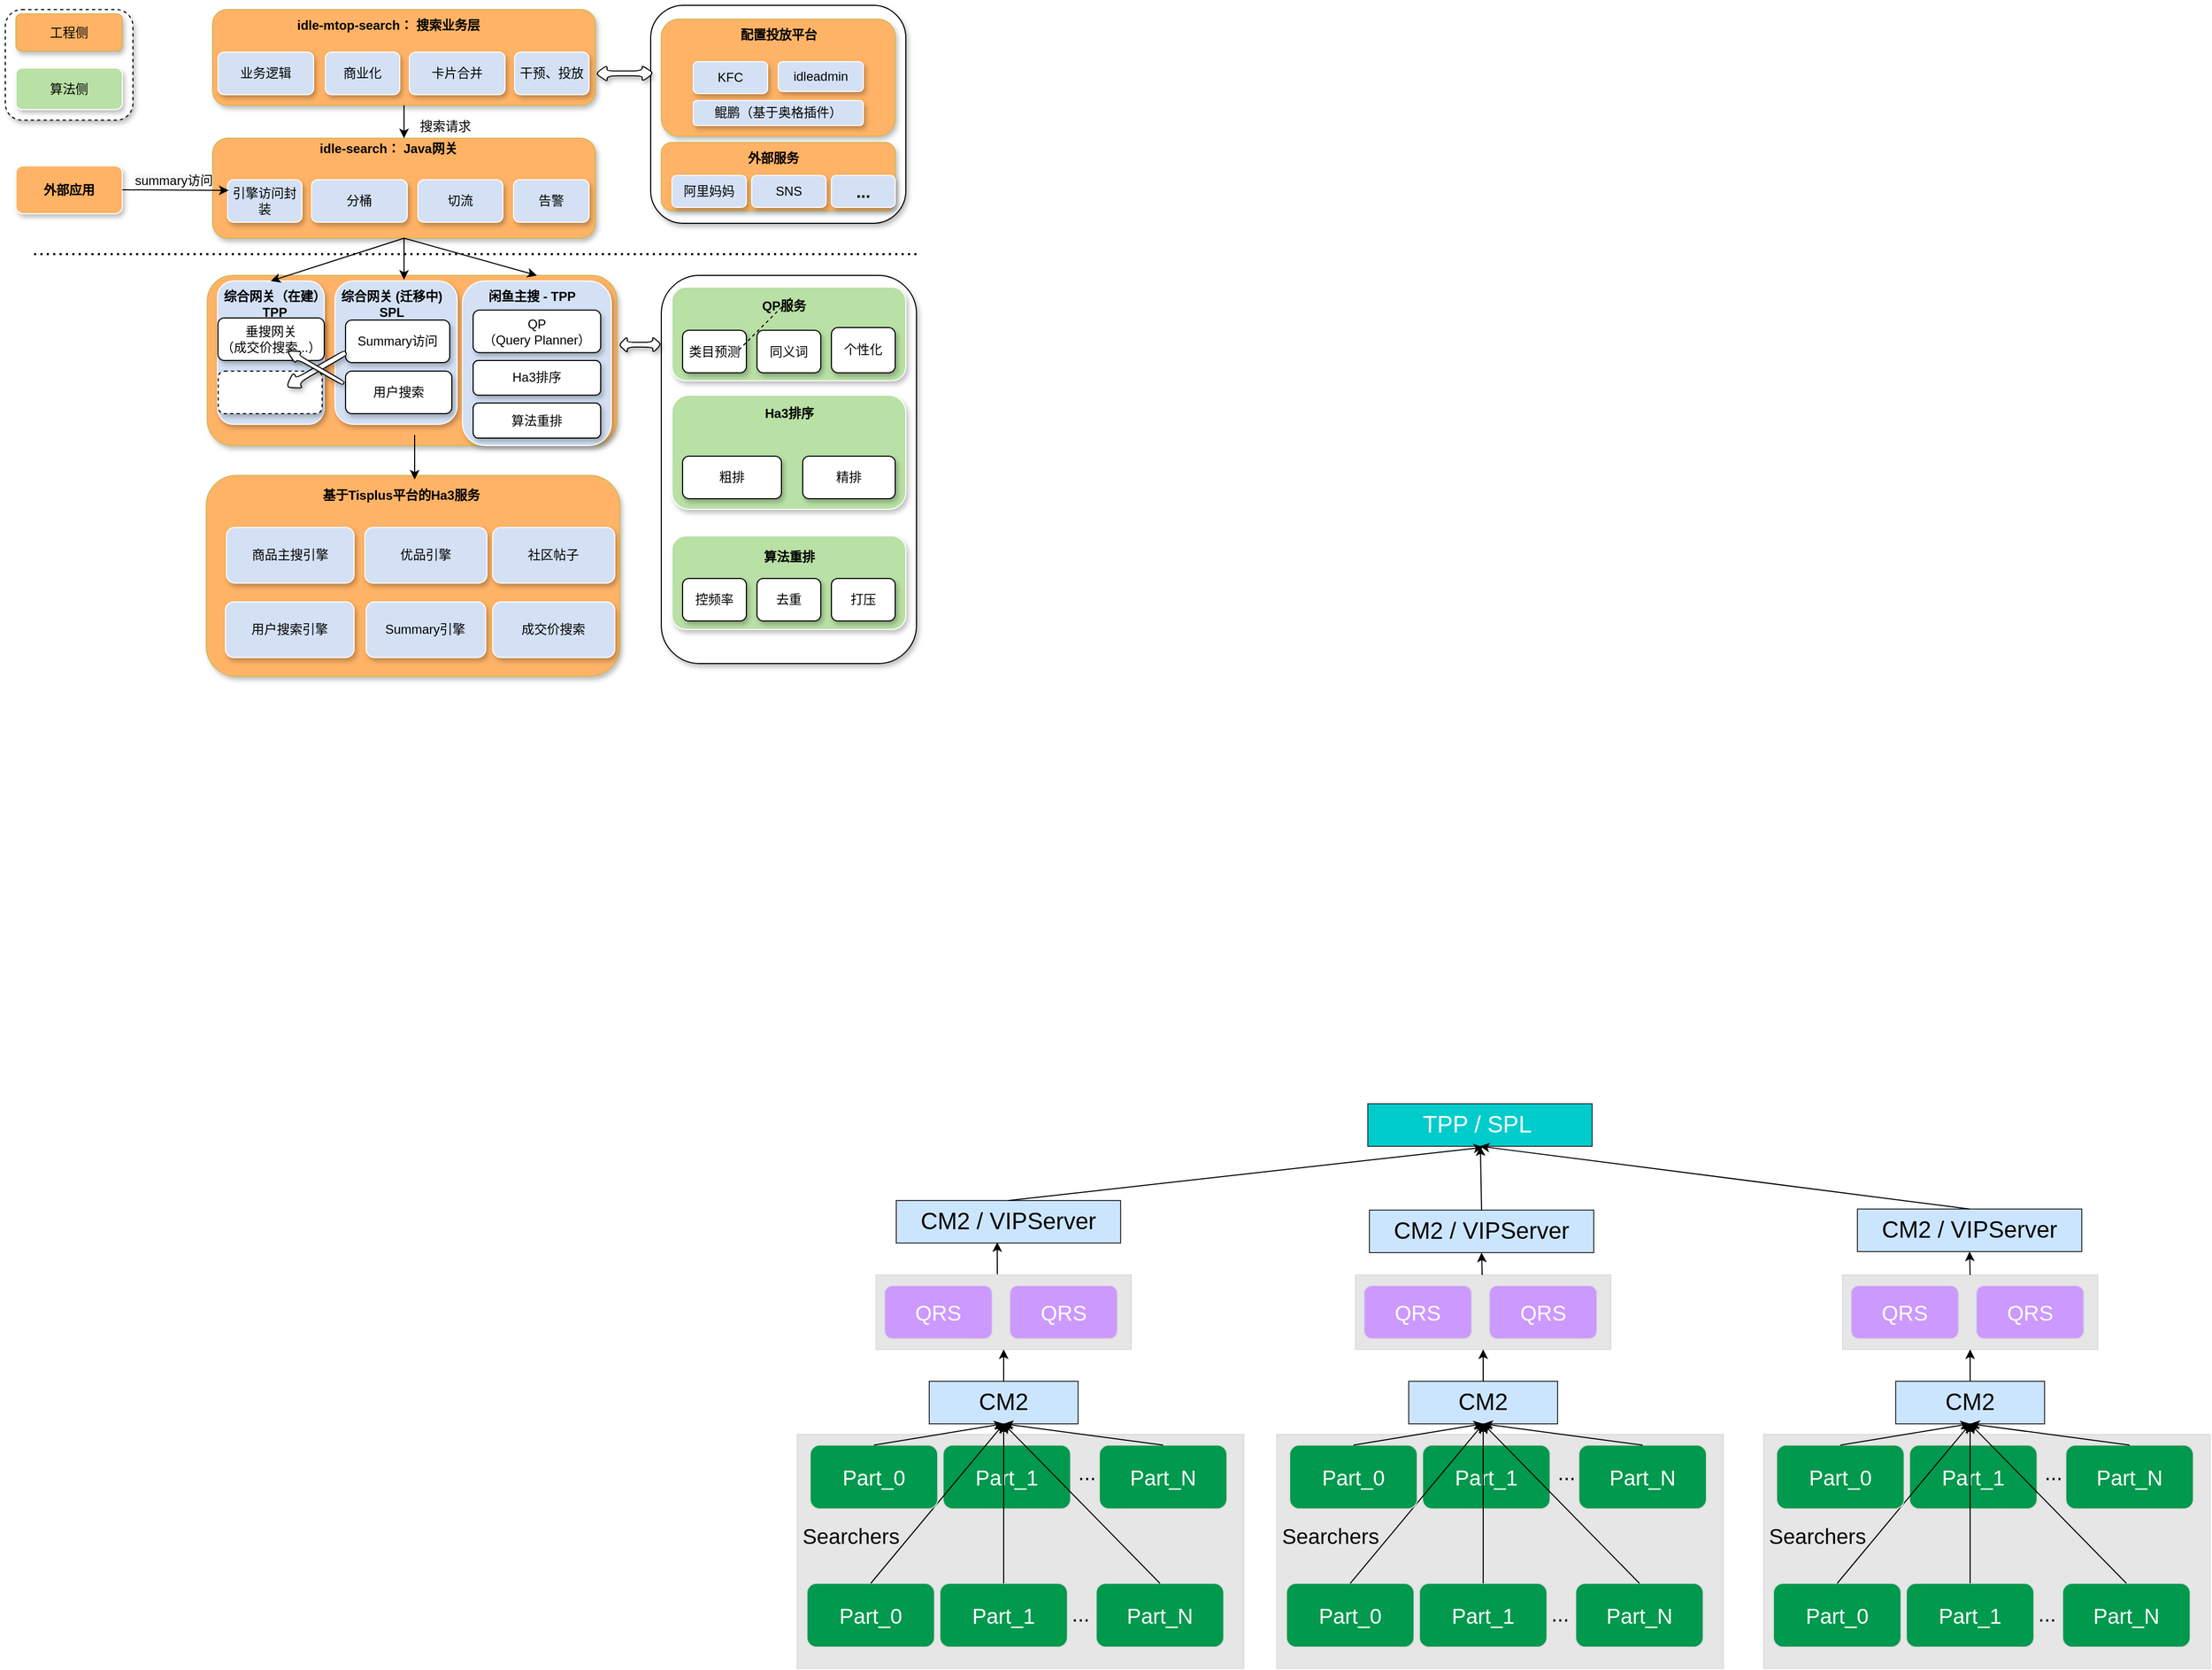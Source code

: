 <mxfile version="15.2.5" type="github">
  <diagram id="C5RBs43oDa-KdzZeNtuy" name="Page-1">
    <mxGraphModel dx="2573" dy="1011" grid="1" gridSize="10" guides="1" tooltips="1" connect="1" arrows="1" fold="1" page="1" pageScale="1" pageWidth="827" pageHeight="1169" math="0" shadow="0">
      <root>
        <mxCell id="WIyWlLk6GJQsqaUBKTNV-0" />
        <mxCell id="WIyWlLk6GJQsqaUBKTNV-1" parent="WIyWlLk6GJQsqaUBKTNV-0" />
        <mxCell id="s08Ji13Y1CFmz7NRCLcD-1" value="" style="endArrow=none;dashed=1;html=1;strokeColor=#000000;strokeWidth=2;dashPattern=1 2;" edge="1" parent="WIyWlLk6GJQsqaUBKTNV-1">
          <mxGeometry width="50" height="50" relative="1" as="geometry">
            <mxPoint x="-73" y="800" as="sourcePoint" />
            <mxPoint x="757" y="800" as="targetPoint" />
          </mxGeometry>
        </mxCell>
        <mxCell id="n1WyoDE3m9YggTQjJOGG-90" value="" style="rounded=1;whiteSpace=wrap;html=1;shadow=1;" parent="WIyWlLk6GJQsqaUBKTNV-1" vertex="1">
          <mxGeometry x="507" y="566" width="240" height="205" as="geometry" />
        </mxCell>
        <mxCell id="n1WyoDE3m9YggTQjJOGG-88" value="" style="rounded=1;whiteSpace=wrap;html=1;shadow=1;dashed=1;" parent="WIyWlLk6GJQsqaUBKTNV-1" vertex="1">
          <mxGeometry x="-100" y="570" width="120" height="104" as="geometry" />
        </mxCell>
        <mxCell id="n1WyoDE3m9YggTQjJOGG-87" value="" style="rounded=1;whiteSpace=wrap;html=1;shadow=1;" parent="WIyWlLk6GJQsqaUBKTNV-1" vertex="1">
          <mxGeometry x="517" y="820" width="240" height="365" as="geometry" />
        </mxCell>
        <mxCell id="n1WyoDE3m9YggTQjJOGG-44" value="" style="rounded=1;whiteSpace=wrap;html=1;fillColor=#FFB366;strokeColor=#d6b656;shadow=1;" parent="WIyWlLk6GJQsqaUBKTNV-1" vertex="1">
          <mxGeometry x="90" y="820" width="385.25" height="160" as="geometry" />
        </mxCell>
        <mxCell id="n1WyoDE3m9YggTQjJOGG-2" value="" style="rounded=1;whiteSpace=wrap;html=1;fillColor=#FFB366;strokeColor=#d6b656;shadow=1;" parent="WIyWlLk6GJQsqaUBKTNV-1" vertex="1">
          <mxGeometry x="95" y="570" width="360" height="90" as="geometry" />
        </mxCell>
        <mxCell id="n1WyoDE3m9YggTQjJOGG-3" value="&lt;b&gt;idle-mtop-search： 搜索业务层&lt;/b&gt;" style="text;html=1;resizable=0;autosize=1;align=center;verticalAlign=middle;points=[];fillColor=none;strokeColor=none;rounded=0;shadow=1;" parent="WIyWlLk6GJQsqaUBKTNV-1" vertex="1">
          <mxGeometry x="165" y="575" width="190" height="20" as="geometry" />
        </mxCell>
        <mxCell id="n1WyoDE3m9YggTQjJOGG-4" value="" style="rounded=1;whiteSpace=wrap;html=1;fillColor=#FFB366;strokeColor=#d6b656;shadow=1;" parent="WIyWlLk6GJQsqaUBKTNV-1" vertex="1">
          <mxGeometry x="95" y="691" width="360" height="94" as="geometry" />
        </mxCell>
        <mxCell id="n1WyoDE3m9YggTQjJOGG-6" value="&lt;b&gt;idle-search： Java网关&lt;/b&gt;" style="text;html=1;resizable=0;autosize=1;align=center;verticalAlign=middle;points=[];fillColor=none;strokeColor=none;rounded=0;shadow=1;" parent="WIyWlLk6GJQsqaUBKTNV-1" vertex="1">
          <mxGeometry x="190" y="691" width="140" height="20" as="geometry" />
        </mxCell>
        <mxCell id="n1WyoDE3m9YggTQjJOGG-8" value="算法侧" style="rounded=1;whiteSpace=wrap;html=1;fillColor=#B9E0A5;strokeColor=#FFFFFF;shadow=1;" parent="WIyWlLk6GJQsqaUBKTNV-1" vertex="1">
          <mxGeometry x="-90" y="625" width="100" height="39" as="geometry" />
        </mxCell>
        <mxCell id="n1WyoDE3m9YggTQjJOGG-9" value="工程侧" style="rounded=1;whiteSpace=wrap;html=1;fillColor=#FFB366;strokeColor=#d6b656;shadow=1;" parent="WIyWlLk6GJQsqaUBKTNV-1" vertex="1">
          <mxGeometry x="-90" y="574" width="100" height="35" as="geometry" />
        </mxCell>
        <mxCell id="n1WyoDE3m9YggTQjJOGG-10" value="卡片合并" style="rounded=1;whiteSpace=wrap;html=1;fillColor=#D4E1F5;strokeColor=#FFFFFF;shadow=1;" parent="WIyWlLk6GJQsqaUBKTNV-1" vertex="1">
          <mxGeometry x="280" y="610" width="90" height="40" as="geometry" />
        </mxCell>
        <mxCell id="n1WyoDE3m9YggTQjJOGG-11" value="业务逻辑" style="rounded=1;whiteSpace=wrap;html=1;fillColor=#D4E1F5;strokeColor=#FFFFFF;shadow=1;" parent="WIyWlLk6GJQsqaUBKTNV-1" vertex="1">
          <mxGeometry x="100" y="610" width="90" height="40" as="geometry" />
        </mxCell>
        <mxCell id="n1WyoDE3m9YggTQjJOGG-12" value="干预、投放" style="rounded=1;whiteSpace=wrap;html=1;fillColor=#D4E1F5;strokeColor=#FFFFFF;shadow=1;" parent="WIyWlLk6GJQsqaUBKTNV-1" vertex="1">
          <mxGeometry x="379" y="610" width="70" height="40" as="geometry" />
        </mxCell>
        <mxCell id="n1WyoDE3m9YggTQjJOGG-13" value="商业化" style="rounded=1;whiteSpace=wrap;html=1;fillColor=#D4E1F5;strokeColor=#FFFFFF;shadow=1;" parent="WIyWlLk6GJQsqaUBKTNV-1" vertex="1">
          <mxGeometry x="201" y="610" width="70" height="40" as="geometry" />
        </mxCell>
        <mxCell id="n1WyoDE3m9YggTQjJOGG-16" value="" style="rounded=1;whiteSpace=wrap;html=1;fillColor=#FFB366;strokeColor=#d6b656;shadow=1;" parent="WIyWlLk6GJQsqaUBKTNV-1" vertex="1">
          <mxGeometry x="517" y="579" width="220" height="110" as="geometry" />
        </mxCell>
        <mxCell id="n1WyoDE3m9YggTQjJOGG-17" value="鲲鹏（基于奥格插件）" style="rounded=1;whiteSpace=wrap;html=1;fillColor=#D4E1F5;strokeColor=#FFFFFF;shadow=1;" parent="WIyWlLk6GJQsqaUBKTNV-1" vertex="1">
          <mxGeometry x="547" y="655.5" width="160" height="23.5" as="geometry" />
        </mxCell>
        <mxCell id="n1WyoDE3m9YggTQjJOGG-18" value="&lt;b&gt;配置投放平台&lt;/b&gt;" style="text;html=1;resizable=0;autosize=1;align=center;verticalAlign=middle;points=[];fillColor=none;strokeColor=none;rounded=0;shadow=1;" parent="WIyWlLk6GJQsqaUBKTNV-1" vertex="1">
          <mxGeometry x="582" y="584" width="90" height="20" as="geometry" />
        </mxCell>
        <mxCell id="n1WyoDE3m9YggTQjJOGG-19" value="idleadmin" style="rounded=1;whiteSpace=wrap;html=1;fillColor=#D4E1F5;strokeColor=#FFFFFF;shadow=1;" parent="WIyWlLk6GJQsqaUBKTNV-1" vertex="1">
          <mxGeometry x="627" y="619" width="80" height="28" as="geometry" />
        </mxCell>
        <mxCell id="n1WyoDE3m9YggTQjJOGG-20" value="引擎访问封装" style="rounded=1;whiteSpace=wrap;html=1;fillColor=#D4E1F5;strokeColor=#FFFFFF;shadow=1;" parent="WIyWlLk6GJQsqaUBKTNV-1" vertex="1">
          <mxGeometry x="109" y="730" width="70" height="40" as="geometry" />
        </mxCell>
        <mxCell id="n1WyoDE3m9YggTQjJOGG-21" value="分桶" style="rounded=1;whiteSpace=wrap;html=1;fillColor=#D4E1F5;strokeColor=#FFFFFF;shadow=1;" parent="WIyWlLk6GJQsqaUBKTNV-1" vertex="1">
          <mxGeometry x="188" y="730" width="90" height="40" as="geometry" />
        </mxCell>
        <mxCell id="n1WyoDE3m9YggTQjJOGG-22" value="切流" style="rounded=1;whiteSpace=wrap;html=1;fillColor=#D4E1F5;strokeColor=#FFFFFF;shadow=1;" parent="WIyWlLk6GJQsqaUBKTNV-1" vertex="1">
          <mxGeometry x="288" y="730" width="80" height="40" as="geometry" />
        </mxCell>
        <mxCell id="n1WyoDE3m9YggTQjJOGG-23" value="告警" style="rounded=1;whiteSpace=wrap;html=1;fillColor=#D4E1F5;strokeColor=#FFFFFF;shadow=1;" parent="WIyWlLk6GJQsqaUBKTNV-1" vertex="1">
          <mxGeometry x="378" y="730" width="71" height="40" as="geometry" />
        </mxCell>
        <mxCell id="n1WyoDE3m9YggTQjJOGG-25" value="&lt;b&gt;外部应用&lt;/b&gt;" style="rounded=1;whiteSpace=wrap;html=1;fillColor=#FFB366;strokeColor=#FFFFFF;shadow=1;" parent="WIyWlLk6GJQsqaUBKTNV-1" vertex="1">
          <mxGeometry x="-90" y="717" width="100" height="45" as="geometry" />
        </mxCell>
        <mxCell id="n1WyoDE3m9YggTQjJOGG-28" value="" style="endArrow=classic;html=1;exitX=1;exitY=0.5;exitDx=0;exitDy=0;" parent="WIyWlLk6GJQsqaUBKTNV-1" source="n1WyoDE3m9YggTQjJOGG-25" edge="1">
          <mxGeometry width="50" height="50" relative="1" as="geometry">
            <mxPoint x="380" y="581" as="sourcePoint" />
            <mxPoint x="110" y="740" as="targetPoint" />
          </mxGeometry>
        </mxCell>
        <mxCell id="n1WyoDE3m9YggTQjJOGG-29" value="&lt;span style=&quot;color: rgb(0 , 0 , 0) ; font-family: &amp;#34;helvetica&amp;#34; ; font-size: 12px ; font-style: normal ; font-weight: 400 ; letter-spacing: normal ; text-align: center ; text-indent: 0px ; text-transform: none ; word-spacing: 0px ; background-color: rgb(248 , 249 , 250) ; display: inline ; float: none&quot;&gt;summary访问&lt;/span&gt;" style="text;whiteSpace=wrap;html=1;" parent="WIyWlLk6GJQsqaUBKTNV-1" vertex="1">
          <mxGeometry x="20" y="717" width="90" height="30" as="geometry" />
        </mxCell>
        <mxCell id="n1WyoDE3m9YggTQjJOGG-30" value="" style="endArrow=classic;html=1;exitX=0.5;exitY=1;exitDx=0;exitDy=0;entryX=0.5;entryY=0;entryDx=0;entryDy=0;" parent="WIyWlLk6GJQsqaUBKTNV-1" source="n1WyoDE3m9YggTQjJOGG-2" target="n1WyoDE3m9YggTQjJOGG-4" edge="1">
          <mxGeometry width="50" height="50" relative="1" as="geometry">
            <mxPoint x="380" y="700" as="sourcePoint" />
            <mxPoint x="430" y="650" as="targetPoint" />
          </mxGeometry>
        </mxCell>
        <mxCell id="n1WyoDE3m9YggTQjJOGG-31" value="&lt;span style=&quot;color: rgb(0 , 0 , 0) ; font-family: &amp;#34;helvetica&amp;#34; ; font-size: 12px ; font-style: normal ; font-weight: 400 ; letter-spacing: normal ; text-align: center ; text-indent: 0px ; text-transform: none ; word-spacing: 0px ; background-color: rgb(248 , 249 , 250) ; display: inline ; float: none&quot;&gt;搜索请求&lt;/span&gt;" style="text;whiteSpace=wrap;html=1;" parent="WIyWlLk6GJQsqaUBKTNV-1" vertex="1">
          <mxGeometry x="288" y="666" width="90" height="30" as="geometry" />
        </mxCell>
        <mxCell id="n1WyoDE3m9YggTQjJOGG-32" value="" style="rounded=1;whiteSpace=wrap;html=1;fillColor=#D4E1F5;strokeColor=#FFFFFF;shadow=1;" parent="WIyWlLk6GJQsqaUBKTNV-1" vertex="1">
          <mxGeometry x="330" y="825.25" width="140" height="154.75" as="geometry" />
        </mxCell>
        <mxCell id="n1WyoDE3m9YggTQjJOGG-33" value="&lt;b&gt;闲鱼主搜 - TPP&lt;/b&gt;" style="text;html=1;resizable=0;autosize=1;align=center;verticalAlign=middle;points=[];fillColor=none;strokeColor=none;rounded=0;shadow=1;" parent="WIyWlLk6GJQsqaUBKTNV-1" vertex="1">
          <mxGeometry x="345" y="830" width="100" height="20" as="geometry" />
        </mxCell>
        <mxCell id="n1WyoDE3m9YggTQjJOGG-38" value="" style="rounded=1;whiteSpace=wrap;html=1;fillColor=#D4E1F5;strokeColor=#FFFFFF;shadow=1;" parent="WIyWlLk6GJQsqaUBKTNV-1" vertex="1">
          <mxGeometry x="210" y="825.25" width="115" height="134.75" as="geometry" />
        </mxCell>
        <mxCell id="n1WyoDE3m9YggTQjJOGG-39" value="&lt;b&gt;综合网关 (迁移中)&lt;br&gt;SPL&lt;br&gt;&lt;/b&gt;" style="text;html=1;resizable=0;autosize=1;align=center;verticalAlign=middle;points=[];fillColor=none;strokeColor=none;rounded=0;shadow=1;" parent="WIyWlLk6GJQsqaUBKTNV-1" vertex="1">
          <mxGeometry x="208" y="832" width="110" height="30" as="geometry" />
        </mxCell>
        <mxCell id="n1WyoDE3m9YggTQjJOGG-42" value="" style="rounded=1;whiteSpace=wrap;html=1;fillColor=#D4E1F5;shadow=1;strokeColor=#FFFFFF;" parent="WIyWlLk6GJQsqaUBKTNV-1" vertex="1">
          <mxGeometry x="99.5" y="825.25" width="100.5" height="134.75" as="geometry" />
        </mxCell>
        <mxCell id="n1WyoDE3m9YggTQjJOGG-43" value="QP&lt;br&gt;（Query Planner）" style="rounded=1;whiteSpace=wrap;html=1;fillColor=#FFFFFF;strokeColor=#000000;shadow=1;" parent="WIyWlLk6GJQsqaUBKTNV-1" vertex="1">
          <mxGeometry x="340" y="852.63" width="120" height="40" as="geometry" />
        </mxCell>
        <mxCell id="n1WyoDE3m9YggTQjJOGG-45" value="算法重排" style="rounded=1;whiteSpace=wrap;html=1;fillColor=#FFFFFF;strokeColor=#000000;shadow=1;" parent="WIyWlLk6GJQsqaUBKTNV-1" vertex="1">
          <mxGeometry x="340" y="940" width="120" height="33" as="geometry" />
        </mxCell>
        <mxCell id="n1WyoDE3m9YggTQjJOGG-46" value="&lt;b&gt;综合网关（在建）&lt;br&gt;TPP&lt;/b&gt;" style="text;html=1;resizable=0;autosize=1;align=center;verticalAlign=middle;points=[];fillColor=none;strokeColor=none;rounded=0;shadow=1;" parent="WIyWlLk6GJQsqaUBKTNV-1" vertex="1">
          <mxGeometry x="98" y="832" width="110" height="30" as="geometry" />
        </mxCell>
        <mxCell id="n1WyoDE3m9YggTQjJOGG-47" value="垂搜网关&lt;br&gt;（成交价搜索...）" style="rounded=1;whiteSpace=wrap;html=1;fillColor=#FFFFFF;strokeColor=#000000;shadow=1;" parent="WIyWlLk6GJQsqaUBKTNV-1" vertex="1">
          <mxGeometry x="100" y="860" width="100" height="40" as="geometry" />
        </mxCell>
        <mxCell id="n1WyoDE3m9YggTQjJOGG-48" value="" style="rounded=1;whiteSpace=wrap;html=1;fillColor=#FFFFFF;strokeColor=#000000;shadow=1;dashed=1;" parent="WIyWlLk6GJQsqaUBKTNV-1" vertex="1">
          <mxGeometry x="100.25" y="910" width="97.75" height="40" as="geometry" />
        </mxCell>
        <mxCell id="n1WyoDE3m9YggTQjJOGG-49" value="Summary访问" style="rounded=1;whiteSpace=wrap;html=1;fillColor=#FFFFFF;strokeColor=#000000;shadow=1;" parent="WIyWlLk6GJQsqaUBKTNV-1" vertex="1">
          <mxGeometry x="220" y="862" width="98" height="40" as="geometry" />
        </mxCell>
        <mxCell id="n1WyoDE3m9YggTQjJOGG-50" value="用户搜索" style="rounded=1;whiteSpace=wrap;html=1;fillColor=#FFFFFF;strokeColor=#000000;shadow=1;" parent="WIyWlLk6GJQsqaUBKTNV-1" vertex="1">
          <mxGeometry x="220" y="910" width="100" height="40" as="geometry" />
        </mxCell>
        <mxCell id="n1WyoDE3m9YggTQjJOGG-56" value="" style="endArrow=classic;html=1;exitX=0.5;exitY=1;exitDx=0;exitDy=0;entryX=0.5;entryY=0;entryDx=0;entryDy=0;" parent="WIyWlLk6GJQsqaUBKTNV-1" source="n1WyoDE3m9YggTQjJOGG-4" target="n1WyoDE3m9YggTQjJOGG-42" edge="1">
          <mxGeometry width="50" height="50" relative="1" as="geometry">
            <mxPoint x="285" y="794" as="sourcePoint" />
            <mxPoint x="295" y="710" as="targetPoint" />
          </mxGeometry>
        </mxCell>
        <mxCell id="n1WyoDE3m9YggTQjJOGG-57" value="" style="endArrow=classic;html=1;exitX=0.5;exitY=1;exitDx=0;exitDy=0;" parent="WIyWlLk6GJQsqaUBKTNV-1" source="n1WyoDE3m9YggTQjJOGG-4" edge="1">
          <mxGeometry width="50" height="50" relative="1" as="geometry">
            <mxPoint x="280" y="790" as="sourcePoint" />
            <mxPoint x="275" y="824" as="targetPoint" />
          </mxGeometry>
        </mxCell>
        <mxCell id="n1WyoDE3m9YggTQjJOGG-58" value="" style="endArrow=classic;html=1;exitX=0.5;exitY=1;exitDx=0;exitDy=0;" parent="WIyWlLk6GJQsqaUBKTNV-1" source="n1WyoDE3m9YggTQjJOGG-4" edge="1">
          <mxGeometry width="50" height="50" relative="1" as="geometry">
            <mxPoint x="280" y="794" as="sourcePoint" />
            <mxPoint x="400" y="820" as="targetPoint" />
          </mxGeometry>
        </mxCell>
        <mxCell id="n1WyoDE3m9YggTQjJOGG-59" value="" style="shape=singleArrow;direction=west;whiteSpace=wrap;html=1;rounded=1;shadow=1;strokeColor=#000000;fillColor=#FFFFFF;gradientColor=none;rotation=-30;arrowWidth=0.298;arrowSize=0.2;" parent="WIyWlLk6GJQsqaUBKTNV-1" vertex="1">
          <mxGeometry x="159.54" y="900.3" width="65" height="17.13" as="geometry" />
        </mxCell>
        <mxCell id="n1WyoDE3m9YggTQjJOGG-61" value="" style="shape=singleArrow;direction=west;whiteSpace=wrap;html=1;rounded=1;shadow=1;strokeColor=#000000;fillColor=#FFFFFF;gradientColor=none;rotation=30;arrowWidth=0.298;arrowSize=0.2;" parent="WIyWlLk6GJQsqaUBKTNV-1" vertex="1">
          <mxGeometry x="160.77" y="899.91" width="61.46" height="12.63" as="geometry" />
        </mxCell>
        <mxCell id="n1WyoDE3m9YggTQjJOGG-64" value="" style="rounded=1;whiteSpace=wrap;html=1;fillColor=#FFB366;strokeColor=#d6b656;shadow=1;" parent="WIyWlLk6GJQsqaUBKTNV-1" vertex="1">
          <mxGeometry x="89" y="1008.18" width="389" height="188.82" as="geometry" />
        </mxCell>
        <mxCell id="n1WyoDE3m9YggTQjJOGG-65" value="商品主搜引擎" style="rounded=1;whiteSpace=wrap;html=1;fillColor=#D4E1F5;shadow=1;strokeColor=#FFFFFF;" parent="WIyWlLk6GJQsqaUBKTNV-1" vertex="1">
          <mxGeometry x="108" y="1057" width="120" height="52.37" as="geometry" />
        </mxCell>
        <mxCell id="n1WyoDE3m9YggTQjJOGG-66" value="" style="shape=doubleArrow;whiteSpace=wrap;html=1;rounded=1;shadow=1;strokeColor=#000000;fillColor=#FFFFFF;gradientColor=none;" parent="WIyWlLk6GJQsqaUBKTNV-1" vertex="1">
          <mxGeometry x="455" y="622.5" width="55" height="15" as="geometry" />
        </mxCell>
        <mxCell id="n1WyoDE3m9YggTQjJOGG-67" value="用户搜索引擎" style="rounded=1;whiteSpace=wrap;html=1;fillColor=#D4E1F5;shadow=1;strokeColor=#FFFFFF;" parent="WIyWlLk6GJQsqaUBKTNV-1" vertex="1">
          <mxGeometry x="107" y="1127" width="121" height="52.37" as="geometry" />
        </mxCell>
        <mxCell id="n1WyoDE3m9YggTQjJOGG-68" value="优品引擎" style="rounded=1;whiteSpace=wrap;html=1;fillColor=#D4E1F5;shadow=1;strokeColor=#FFFFFF;" parent="WIyWlLk6GJQsqaUBKTNV-1" vertex="1">
          <mxGeometry x="238.17" y="1057" width="114.83" height="52.37" as="geometry" />
        </mxCell>
        <mxCell id="n1WyoDE3m9YggTQjJOGG-69" value="Summary引擎" style="rounded=1;whiteSpace=wrap;html=1;fillColor=#D4E1F5;shadow=1;strokeColor=#FFFFFF;" parent="WIyWlLk6GJQsqaUBKTNV-1" vertex="1">
          <mxGeometry x="239.38" y="1127" width="112.41" height="52.37" as="geometry" />
        </mxCell>
        <mxCell id="n1WyoDE3m9YggTQjJOGG-70" value="社区帖子" style="rounded=1;whiteSpace=wrap;html=1;fillColor=#D4E1F5;shadow=1;strokeColor=#FFFFFF;" parent="WIyWlLk6GJQsqaUBKTNV-1" vertex="1">
          <mxGeometry x="358.42" y="1057" width="114.83" height="52.37" as="geometry" />
        </mxCell>
        <mxCell id="n1WyoDE3m9YggTQjJOGG-71" value="成交价搜索" style="rounded=1;whiteSpace=wrap;html=1;fillColor=#D4E1F5;shadow=1;strokeColor=#FFFFFF;" parent="WIyWlLk6GJQsqaUBKTNV-1" vertex="1">
          <mxGeometry x="358.42" y="1127" width="114.83" height="52.37" as="geometry" />
        </mxCell>
        <mxCell id="n1WyoDE3m9YggTQjJOGG-72" value="&lt;b&gt;基于Tisplus平台的Ha3服务&lt;/b&gt;" style="text;html=1;resizable=0;autosize=1;align=center;verticalAlign=middle;points=[];fillColor=none;strokeColor=none;rounded=0;shadow=1;" parent="WIyWlLk6GJQsqaUBKTNV-1" vertex="1">
          <mxGeometry x="191.79" y="1017" width="160" height="20" as="geometry" />
        </mxCell>
        <mxCell id="n1WyoDE3m9YggTQjJOGG-73" value="" style="endArrow=classic;html=1;" parent="WIyWlLk6GJQsqaUBKTNV-1" edge="1">
          <mxGeometry width="50" height="50" relative="1" as="geometry">
            <mxPoint x="285" y="970" as="sourcePoint" />
            <mxPoint x="285" y="1012" as="targetPoint" />
          </mxGeometry>
        </mxCell>
        <mxCell id="n1WyoDE3m9YggTQjJOGG-74" value="" style="rounded=1;whiteSpace=wrap;html=1;fillColor=#B9E0A5;strokeColor=#FFFFFF;shadow=1;" parent="WIyWlLk6GJQsqaUBKTNV-1" vertex="1">
          <mxGeometry x="527" y="831" width="220" height="88" as="geometry" />
        </mxCell>
        <mxCell id="n1WyoDE3m9YggTQjJOGG-75" value="&lt;b&gt;QP服务&lt;/b&gt;" style="text;html=1;resizable=0;autosize=1;align=center;verticalAlign=middle;points=[];fillColor=none;strokeColor=none;rounded=0;shadow=1;" parent="WIyWlLk6GJQsqaUBKTNV-1" vertex="1">
          <mxGeometry x="602" y="839" width="60" height="20" as="geometry" />
        </mxCell>
        <mxCell id="n1WyoDE3m9YggTQjJOGG-76" value="类目预测" style="rounded=1;whiteSpace=wrap;html=1;fillColor=#FFFFFF;strokeColor=#000000;shadow=1;" parent="WIyWlLk6GJQsqaUBKTNV-1" vertex="1">
          <mxGeometry x="537" y="871.63" width="60" height="40" as="geometry" />
        </mxCell>
        <mxCell id="n1WyoDE3m9YggTQjJOGG-77" value="同义词" style="rounded=1;whiteSpace=wrap;html=1;fillColor=#FFFFFF;strokeColor=#000000;shadow=1;" parent="WIyWlLk6GJQsqaUBKTNV-1" vertex="1">
          <mxGeometry x="607" y="871.63" width="60" height="40" as="geometry" />
        </mxCell>
        <mxCell id="n1WyoDE3m9YggTQjJOGG-78" value="个性化" style="rounded=1;whiteSpace=wrap;html=1;fillColor=#FFFFFF;strokeColor=#000000;shadow=1;" parent="WIyWlLk6GJQsqaUBKTNV-1" vertex="1">
          <mxGeometry x="677" y="869" width="60" height="42.63" as="geometry" />
        </mxCell>
        <mxCell id="n1WyoDE3m9YggTQjJOGG-79" value="" style="rounded=1;whiteSpace=wrap;html=1;fillColor=#B9E0A5;strokeColor=#FFFFFF;shadow=1;" parent="WIyWlLk6GJQsqaUBKTNV-1" vertex="1">
          <mxGeometry x="527" y="1065" width="220" height="88" as="geometry" />
        </mxCell>
        <mxCell id="n1WyoDE3m9YggTQjJOGG-80" value="&lt;b&gt;算法重排&lt;/b&gt;" style="text;html=1;resizable=0;autosize=1;align=center;verticalAlign=middle;points=[];fillColor=none;strokeColor=none;rounded=0;shadow=1;" parent="WIyWlLk6GJQsqaUBKTNV-1" vertex="1">
          <mxGeometry x="607" y="1075" width="60" height="20" as="geometry" />
        </mxCell>
        <mxCell id="n1WyoDE3m9YggTQjJOGG-81" value="控频率" style="rounded=1;whiteSpace=wrap;html=1;fillColor=#FFFFFF;strokeColor=#000000;shadow=1;" parent="WIyWlLk6GJQsqaUBKTNV-1" vertex="1">
          <mxGeometry x="537" y="1105" width="60" height="40" as="geometry" />
        </mxCell>
        <mxCell id="n1WyoDE3m9YggTQjJOGG-82" value="去重" style="rounded=1;whiteSpace=wrap;html=1;fillColor=#FFFFFF;strokeColor=#000000;shadow=1;" parent="WIyWlLk6GJQsqaUBKTNV-1" vertex="1">
          <mxGeometry x="607" y="1105" width="60" height="40" as="geometry" />
        </mxCell>
        <mxCell id="n1WyoDE3m9YggTQjJOGG-83" value="打压" style="rounded=1;whiteSpace=wrap;html=1;fillColor=#FFFFFF;strokeColor=#000000;shadow=1;" parent="WIyWlLk6GJQsqaUBKTNV-1" vertex="1">
          <mxGeometry x="677" y="1105" width="60" height="40" as="geometry" />
        </mxCell>
        <mxCell id="n1WyoDE3m9YggTQjJOGG-85" value="" style="shape=doubleArrow;whiteSpace=wrap;html=1;rounded=1;shadow=1;strokeColor=#000000;fillColor=#FFFFFF;gradientColor=none;" parent="WIyWlLk6GJQsqaUBKTNV-1" vertex="1">
          <mxGeometry x="477" y="877.63" width="40" height="15" as="geometry" />
        </mxCell>
        <mxCell id="n1WyoDE3m9YggTQjJOGG-92" value="KFC" style="rounded=1;whiteSpace=wrap;html=1;fillColor=#D4E1F5;strokeColor=#FFFFFF;shadow=1;" parent="WIyWlLk6GJQsqaUBKTNV-1" vertex="1">
          <mxGeometry x="547" y="619" width="70" height="30" as="geometry" />
        </mxCell>
        <mxCell id="n1WyoDE3m9YggTQjJOGG-94" value="" style="rounded=1;whiteSpace=wrap;html=1;fillColor=#FFB366;strokeColor=#d6b656;shadow=1;" parent="WIyWlLk6GJQsqaUBKTNV-1" vertex="1">
          <mxGeometry x="517" y="695" width="220" height="64" as="geometry" />
        </mxCell>
        <mxCell id="n1WyoDE3m9YggTQjJOGG-95" value="&lt;b&gt;外部服务&lt;/b&gt;" style="text;html=1;resizable=0;autosize=1;align=center;verticalAlign=middle;points=[];fillColor=none;strokeColor=none;rounded=0;shadow=1;" parent="WIyWlLk6GJQsqaUBKTNV-1" vertex="1">
          <mxGeometry x="592" y="700" width="60" height="20" as="geometry" />
        </mxCell>
        <mxCell id="n1WyoDE3m9YggTQjJOGG-96" value="阿里妈妈" style="rounded=1;whiteSpace=wrap;html=1;fillColor=#D4E1F5;strokeColor=#FFFFFF;shadow=1;" parent="WIyWlLk6GJQsqaUBKTNV-1" vertex="1">
          <mxGeometry x="527" y="726" width="70" height="30" as="geometry" />
        </mxCell>
        <mxCell id="n1WyoDE3m9YggTQjJOGG-98" value="SNS" style="rounded=1;whiteSpace=wrap;html=1;fillColor=#D4E1F5;strokeColor=#FFFFFF;shadow=1;" parent="WIyWlLk6GJQsqaUBKTNV-1" vertex="1">
          <mxGeometry x="602" y="726" width="70" height="30" as="geometry" />
        </mxCell>
        <mxCell id="n1WyoDE3m9YggTQjJOGG-100" value="&lt;font style=&quot;font-size: 16px&quot;&gt;&lt;b&gt;...&lt;/b&gt;&lt;/font&gt;" style="rounded=1;whiteSpace=wrap;html=1;fillColor=#D4E1F5;strokeColor=#FFFFFF;shadow=1;" parent="WIyWlLk6GJQsqaUBKTNV-1" vertex="1">
          <mxGeometry x="677" y="726" width="60" height="30" as="geometry" />
        </mxCell>
        <mxCell id="n1WyoDE3m9YggTQjJOGG-106" value="Ha3排序" style="rounded=1;whiteSpace=wrap;html=1;fillColor=#FFFFFF;strokeColor=#000000;shadow=1;" parent="WIyWlLk6GJQsqaUBKTNV-1" vertex="1">
          <mxGeometry x="340" y="900" width="120" height="32.63" as="geometry" />
        </mxCell>
        <mxCell id="n1WyoDE3m9YggTQjJOGG-107" value="" style="rounded=1;whiteSpace=wrap;html=1;fillColor=#B9E0A5;strokeColor=#FFFFFF;shadow=1;" parent="WIyWlLk6GJQsqaUBKTNV-1" vertex="1">
          <mxGeometry x="527" y="932.63" width="220" height="107.37" as="geometry" />
        </mxCell>
        <mxCell id="n1WyoDE3m9YggTQjJOGG-109" value="&lt;b&gt;Ha3排序&lt;/b&gt;" style="text;html=1;resizable=0;autosize=1;align=center;verticalAlign=middle;points=[];fillColor=none;strokeColor=none;rounded=0;shadow=1;" parent="WIyWlLk6GJQsqaUBKTNV-1" vertex="1">
          <mxGeometry x="607" y="940" width="60" height="20" as="geometry" />
        </mxCell>
        <mxCell id="n1WyoDE3m9YggTQjJOGG-110" value="粗排" style="rounded=1;whiteSpace=wrap;html=1;fillColor=#FFFFFF;strokeColor=#000000;shadow=1;" parent="WIyWlLk6GJQsqaUBKTNV-1" vertex="1">
          <mxGeometry x="537" y="990" width="93" height="40" as="geometry" />
        </mxCell>
        <mxCell id="n1WyoDE3m9YggTQjJOGG-112" value="精排" style="rounded=1;whiteSpace=wrap;html=1;fillColor=#FFFFFF;strokeColor=#000000;shadow=1;" parent="WIyWlLk6GJQsqaUBKTNV-1" vertex="1">
          <mxGeometry x="650" y="990" width="87" height="40" as="geometry" />
        </mxCell>
        <mxCell id="n1WyoDE3m9YggTQjJOGG-121" value="" style="rounded=0;whiteSpace=wrap;html=1;shadow=0;strokeColor=#DBDBDB;fillColor=#E6E6E6;gradientColor=none;" parent="WIyWlLk6GJQsqaUBKTNV-1" vertex="1">
          <mxGeometry x="644.84" y="1910" width="420" height="220" as="geometry" />
        </mxCell>
        <mxCell id="n1WyoDE3m9YggTQjJOGG-122" value="&lt;font style=&quot;font-size: 22px&quot;&gt;CM2&lt;/font&gt;" style="rounded=0;whiteSpace=wrap;html=1;shadow=0;strokeColor=#36393d;fillColor=#cce5ff;" parent="WIyWlLk6GJQsqaUBKTNV-1" vertex="1">
          <mxGeometry x="769" y="1860" width="140" height="40" as="geometry" />
        </mxCell>
        <mxCell id="n1WyoDE3m9YggTQjJOGG-123" value="&lt;font color=&quot;#ffffff&quot; style=&quot;font-size: 20px&quot;&gt;Part_0&lt;/font&gt;" style="rounded=1;whiteSpace=wrap;html=1;shadow=0;strokeColor=#DBDBDB;fillColor=#00994D;gradientColor=none;fontSize=20;" parent="WIyWlLk6GJQsqaUBKTNV-1" vertex="1">
          <mxGeometry x="654" y="2050" width="120" height="60" as="geometry" />
        </mxCell>
        <mxCell id="n1WyoDE3m9YggTQjJOGG-124" value="&lt;font color=&quot;#ffffff&quot; style=&quot;font-size: 20px&quot;&gt;Part_1&lt;/font&gt;" style="rounded=1;whiteSpace=wrap;html=1;shadow=0;strokeColor=#DBDBDB;fillColor=#00994D;gradientColor=none;fontSize=20;" parent="WIyWlLk6GJQsqaUBKTNV-1" vertex="1">
          <mxGeometry x="779" y="2050" width="120" height="60" as="geometry" />
        </mxCell>
        <mxCell id="n1WyoDE3m9YggTQjJOGG-125" value="&lt;font color=&quot;#ffffff&quot; style=&quot;font-size: 20px&quot;&gt;Part_N&lt;/font&gt;" style="rounded=1;whiteSpace=wrap;html=1;shadow=0;strokeColor=#DBDBDB;fillColor=#00994D;gradientColor=none;fontSize=20;" parent="WIyWlLk6GJQsqaUBKTNV-1" vertex="1">
          <mxGeometry x="926" y="2050" width="120" height="60" as="geometry" />
        </mxCell>
        <mxCell id="n1WyoDE3m9YggTQjJOGG-126" value="Searchers" style="text;html=1;resizable=0;autosize=1;align=center;verticalAlign=middle;points=[];fillColor=none;strokeColor=none;rounded=0;shadow=0;fontSize=20;" parent="WIyWlLk6GJQsqaUBKTNV-1" vertex="1">
          <mxGeometry x="640" y="1990" width="110" height="30" as="geometry" />
        </mxCell>
        <mxCell id="n1WyoDE3m9YggTQjJOGG-135" value="&lt;font color=&quot;#ffffff&quot; style=&quot;font-size: 20px&quot;&gt;Part_1&lt;/font&gt;" style="rounded=1;whiteSpace=wrap;html=1;shadow=0;strokeColor=#DBDBDB;fillColor=#00994D;gradientColor=none;fontSize=20;" parent="WIyWlLk6GJQsqaUBKTNV-1" vertex="1">
          <mxGeometry x="782" y="1920" width="120" height="60" as="geometry" />
        </mxCell>
        <mxCell id="n1WyoDE3m9YggTQjJOGG-129" value="" style="endArrow=classic;html=1;fontSize=20;exitX=0.5;exitY=0;exitDx=0;exitDy=0;entryX=0.5;entryY=1;entryDx=0;entryDy=0;" parent="WIyWlLk6GJQsqaUBKTNV-1" source="n1WyoDE3m9YggTQjJOGG-123" target="n1WyoDE3m9YggTQjJOGG-122" edge="1">
          <mxGeometry width="50" height="50" relative="1" as="geometry">
            <mxPoint x="1019" y="2000" as="sourcePoint" />
            <mxPoint x="1069" y="1950" as="targetPoint" />
          </mxGeometry>
        </mxCell>
        <mxCell id="n1WyoDE3m9YggTQjJOGG-130" value="" style="endArrow=classic;html=1;fontSize=20;exitX=0.5;exitY=0;exitDx=0;exitDy=0;entryX=0.5;entryY=1;entryDx=0;entryDy=0;" parent="WIyWlLk6GJQsqaUBKTNV-1" source="n1WyoDE3m9YggTQjJOGG-124" target="n1WyoDE3m9YggTQjJOGG-122" edge="1">
          <mxGeometry width="50" height="50" relative="1" as="geometry">
            <mxPoint x="724" y="2060" as="sourcePoint" />
            <mxPoint x="851" y="1910" as="targetPoint" />
          </mxGeometry>
        </mxCell>
        <mxCell id="n1WyoDE3m9YggTQjJOGG-131" value="" style="endArrow=classic;html=1;fontSize=20;exitX=0.5;exitY=0;exitDx=0;exitDy=0;entryX=0.5;entryY=1;entryDx=0;entryDy=0;" parent="WIyWlLk6GJQsqaUBKTNV-1" source="n1WyoDE3m9YggTQjJOGG-125" target="n1WyoDE3m9YggTQjJOGG-122" edge="1">
          <mxGeometry width="50" height="50" relative="1" as="geometry">
            <mxPoint x="734" y="2070" as="sourcePoint" />
            <mxPoint x="861" y="1920" as="targetPoint" />
          </mxGeometry>
        </mxCell>
        <mxCell id="n1WyoDE3m9YggTQjJOGG-133" value="..." style="text;html=1;resizable=0;autosize=1;align=center;verticalAlign=middle;points=[];fillColor=none;strokeColor=none;rounded=0;shadow=0;fontSize=20;" parent="WIyWlLk6GJQsqaUBKTNV-1" vertex="1">
          <mxGeometry x="896" y="2063" width="30" height="30" as="geometry" />
        </mxCell>
        <mxCell id="n1WyoDE3m9YggTQjJOGG-134" value="&lt;font color=&quot;#ffffff&quot; style=&quot;font-size: 20px&quot;&gt;Part_0&lt;/font&gt;" style="rounded=1;whiteSpace=wrap;html=1;shadow=0;strokeColor=#DBDBDB;fillColor=#00994D;gradientColor=none;fontSize=20;" parent="WIyWlLk6GJQsqaUBKTNV-1" vertex="1">
          <mxGeometry x="657" y="1920" width="120" height="60" as="geometry" />
        </mxCell>
        <mxCell id="n1WyoDE3m9YggTQjJOGG-136" value="&lt;font color=&quot;#ffffff&quot; style=&quot;font-size: 20px&quot;&gt;Part_N&lt;/font&gt;" style="rounded=1;whiteSpace=wrap;html=1;shadow=0;strokeColor=#DBDBDB;fillColor=#00994D;gradientColor=none;fontSize=20;" parent="WIyWlLk6GJQsqaUBKTNV-1" vertex="1">
          <mxGeometry x="929" y="1920" width="120" height="60" as="geometry" />
        </mxCell>
        <mxCell id="n1WyoDE3m9YggTQjJOGG-137" value="" style="endArrow=classic;html=1;fontSize=20;exitX=0.5;exitY=0;exitDx=0;exitDy=0;entryX=0.5;entryY=1;entryDx=0;entryDy=0;" parent="WIyWlLk6GJQsqaUBKTNV-1" source="n1WyoDE3m9YggTQjJOGG-136" target="n1WyoDE3m9YggTQjJOGG-122" edge="1">
          <mxGeometry width="50" height="50" relative="1" as="geometry">
            <mxPoint x="996" y="2060" as="sourcePoint" />
            <mxPoint x="849" y="1910" as="targetPoint" />
          </mxGeometry>
        </mxCell>
        <mxCell id="n1WyoDE3m9YggTQjJOGG-138" value="" style="endArrow=classic;html=1;fontSize=20;exitX=0.5;exitY=0;exitDx=0;exitDy=0;" parent="WIyWlLk6GJQsqaUBKTNV-1" source="n1WyoDE3m9YggTQjJOGG-134" edge="1">
          <mxGeometry width="50" height="50" relative="1" as="geometry">
            <mxPoint x="1006" y="2070" as="sourcePoint" />
            <mxPoint x="839" y="1900" as="targetPoint" />
          </mxGeometry>
        </mxCell>
        <mxCell id="n1WyoDE3m9YggTQjJOGG-139" value="..." style="text;html=1;resizable=0;autosize=1;align=center;verticalAlign=middle;points=[];fillColor=none;strokeColor=none;rounded=0;shadow=0;fontSize=20;" parent="WIyWlLk6GJQsqaUBKTNV-1" vertex="1">
          <mxGeometry x="902" y="1930" width="30" height="30" as="geometry" />
        </mxCell>
        <mxCell id="n1WyoDE3m9YggTQjJOGG-140" value="" style="rounded=0;whiteSpace=wrap;html=1;shadow=0;strokeColor=#DBDBDB;fillColor=#E6E6E6;gradientColor=none;" parent="WIyWlLk6GJQsqaUBKTNV-1" vertex="1">
          <mxGeometry x="719" y="1760" width="240" height="70" as="geometry" />
        </mxCell>
        <mxCell id="n1WyoDE3m9YggTQjJOGG-142" value="&lt;font color=&quot;#ffffff&quot; style=&quot;font-size: 20px&quot;&gt;QRS&lt;/font&gt;" style="rounded=1;whiteSpace=wrap;html=1;shadow=0;strokeColor=#DBDBDB;fillColor=#CC99FF;gradientColor=none;fontSize=20;" parent="WIyWlLk6GJQsqaUBKTNV-1" vertex="1">
          <mxGeometry x="844.79" y="1770" width="101.21" height="50" as="geometry" />
        </mxCell>
        <mxCell id="n1WyoDE3m9YggTQjJOGG-143" value="&lt;font color=&quot;#ffffff&quot; style=&quot;font-size: 20px&quot;&gt;QRS&lt;/font&gt;" style="rounded=1;whiteSpace=wrap;html=1;shadow=0;strokeColor=#DBDBDB;fillColor=#CC99FF;gradientColor=none;fontSize=20;" parent="WIyWlLk6GJQsqaUBKTNV-1" vertex="1">
          <mxGeometry x="727" y="1770" width="101.21" height="50" as="geometry" />
        </mxCell>
        <mxCell id="n1WyoDE3m9YggTQjJOGG-144" value="" style="endArrow=classic;html=1;fontSize=20;entryX=0.5;entryY=1;entryDx=0;entryDy=0;exitX=0.5;exitY=0;exitDx=0;exitDy=0;" parent="WIyWlLk6GJQsqaUBKTNV-1" source="n1WyoDE3m9YggTQjJOGG-122" target="n1WyoDE3m9YggTQjJOGG-140" edge="1">
          <mxGeometry width="50" height="50" relative="1" as="geometry">
            <mxPoint x="1019" y="1680" as="sourcePoint" />
            <mxPoint x="1069" y="1630" as="targetPoint" />
          </mxGeometry>
        </mxCell>
        <mxCell id="n1WyoDE3m9YggTQjJOGG-145" value="" style="rounded=0;whiteSpace=wrap;html=1;shadow=0;strokeColor=#DBDBDB;fillColor=#E6E6E6;gradientColor=none;" parent="WIyWlLk6GJQsqaUBKTNV-1" vertex="1">
          <mxGeometry x="1095.84" y="1910" width="420" height="220" as="geometry" />
        </mxCell>
        <mxCell id="n1WyoDE3m9YggTQjJOGG-146" value="&lt;font style=&quot;font-size: 22px&quot;&gt;CM2&lt;/font&gt;" style="rounded=0;whiteSpace=wrap;html=1;shadow=0;strokeColor=#36393d;fillColor=#cce5ff;" parent="WIyWlLk6GJQsqaUBKTNV-1" vertex="1">
          <mxGeometry x="1220" y="1860" width="140" height="40" as="geometry" />
        </mxCell>
        <mxCell id="n1WyoDE3m9YggTQjJOGG-147" value="&lt;font color=&quot;#ffffff&quot; style=&quot;font-size: 20px&quot;&gt;Part_0&lt;/font&gt;" style="rounded=1;whiteSpace=wrap;html=1;shadow=0;strokeColor=#DBDBDB;fillColor=#00994D;gradientColor=none;fontSize=20;" parent="WIyWlLk6GJQsqaUBKTNV-1" vertex="1">
          <mxGeometry x="1105" y="2050" width="120" height="60" as="geometry" />
        </mxCell>
        <mxCell id="n1WyoDE3m9YggTQjJOGG-148" value="&lt;font color=&quot;#ffffff&quot; style=&quot;font-size: 20px&quot;&gt;Part_1&lt;/font&gt;" style="rounded=1;whiteSpace=wrap;html=1;shadow=0;strokeColor=#DBDBDB;fillColor=#00994D;gradientColor=none;fontSize=20;" parent="WIyWlLk6GJQsqaUBKTNV-1" vertex="1">
          <mxGeometry x="1230" y="2050" width="120" height="60" as="geometry" />
        </mxCell>
        <mxCell id="n1WyoDE3m9YggTQjJOGG-149" value="&lt;font color=&quot;#ffffff&quot; style=&quot;font-size: 20px&quot;&gt;Part_N&lt;/font&gt;" style="rounded=1;whiteSpace=wrap;html=1;shadow=0;strokeColor=#DBDBDB;fillColor=#00994D;gradientColor=none;fontSize=20;" parent="WIyWlLk6GJQsqaUBKTNV-1" vertex="1">
          <mxGeometry x="1377" y="2050" width="120" height="60" as="geometry" />
        </mxCell>
        <mxCell id="n1WyoDE3m9YggTQjJOGG-150" value="Searchers" style="text;html=1;resizable=0;autosize=1;align=center;verticalAlign=middle;points=[];fillColor=none;strokeColor=none;rounded=0;shadow=0;fontSize=20;" parent="WIyWlLk6GJQsqaUBKTNV-1" vertex="1">
          <mxGeometry x="1091" y="1990" width="110" height="30" as="geometry" />
        </mxCell>
        <mxCell id="n1WyoDE3m9YggTQjJOGG-151" value="&lt;font color=&quot;#ffffff&quot; style=&quot;font-size: 20px&quot;&gt;Part_1&lt;/font&gt;" style="rounded=1;whiteSpace=wrap;html=1;shadow=0;strokeColor=#DBDBDB;fillColor=#00994D;gradientColor=none;fontSize=20;" parent="WIyWlLk6GJQsqaUBKTNV-1" vertex="1">
          <mxGeometry x="1233" y="1920" width="120" height="60" as="geometry" />
        </mxCell>
        <mxCell id="n1WyoDE3m9YggTQjJOGG-152" value="" style="endArrow=classic;html=1;fontSize=20;exitX=0.5;exitY=0;exitDx=0;exitDy=0;entryX=0.5;entryY=1;entryDx=0;entryDy=0;" parent="WIyWlLk6GJQsqaUBKTNV-1" source="n1WyoDE3m9YggTQjJOGG-147" target="n1WyoDE3m9YggTQjJOGG-146" edge="1">
          <mxGeometry width="50" height="50" relative="1" as="geometry">
            <mxPoint x="1470" y="2000" as="sourcePoint" />
            <mxPoint x="1520" y="1950" as="targetPoint" />
          </mxGeometry>
        </mxCell>
        <mxCell id="n1WyoDE3m9YggTQjJOGG-153" value="" style="endArrow=classic;html=1;fontSize=20;exitX=0.5;exitY=0;exitDx=0;exitDy=0;entryX=0.5;entryY=1;entryDx=0;entryDy=0;" parent="WIyWlLk6GJQsqaUBKTNV-1" source="n1WyoDE3m9YggTQjJOGG-148" target="n1WyoDE3m9YggTQjJOGG-146" edge="1">
          <mxGeometry width="50" height="50" relative="1" as="geometry">
            <mxPoint x="1175" y="2060" as="sourcePoint" />
            <mxPoint x="1302" y="1910" as="targetPoint" />
          </mxGeometry>
        </mxCell>
        <mxCell id="n1WyoDE3m9YggTQjJOGG-154" value="" style="endArrow=classic;html=1;fontSize=20;exitX=0.5;exitY=0;exitDx=0;exitDy=0;entryX=0.5;entryY=1;entryDx=0;entryDy=0;" parent="WIyWlLk6GJQsqaUBKTNV-1" source="n1WyoDE3m9YggTQjJOGG-149" target="n1WyoDE3m9YggTQjJOGG-146" edge="1">
          <mxGeometry width="50" height="50" relative="1" as="geometry">
            <mxPoint x="1185" y="2070" as="sourcePoint" />
            <mxPoint x="1312" y="1920" as="targetPoint" />
          </mxGeometry>
        </mxCell>
        <mxCell id="n1WyoDE3m9YggTQjJOGG-155" value="..." style="text;html=1;resizable=0;autosize=1;align=center;verticalAlign=middle;points=[];fillColor=none;strokeColor=none;rounded=0;shadow=0;fontSize=20;" parent="WIyWlLk6GJQsqaUBKTNV-1" vertex="1">
          <mxGeometry x="1347" y="2063" width="30" height="30" as="geometry" />
        </mxCell>
        <mxCell id="n1WyoDE3m9YggTQjJOGG-156" value="&lt;font color=&quot;#ffffff&quot; style=&quot;font-size: 20px&quot;&gt;Part_0&lt;/font&gt;" style="rounded=1;whiteSpace=wrap;html=1;shadow=0;strokeColor=#DBDBDB;fillColor=#00994D;gradientColor=none;fontSize=20;" parent="WIyWlLk6GJQsqaUBKTNV-1" vertex="1">
          <mxGeometry x="1108" y="1920" width="120" height="60" as="geometry" />
        </mxCell>
        <mxCell id="n1WyoDE3m9YggTQjJOGG-157" value="&lt;font color=&quot;#ffffff&quot; style=&quot;font-size: 20px&quot;&gt;Part_N&lt;/font&gt;" style="rounded=1;whiteSpace=wrap;html=1;shadow=0;strokeColor=#DBDBDB;fillColor=#00994D;gradientColor=none;fontSize=20;" parent="WIyWlLk6GJQsqaUBKTNV-1" vertex="1">
          <mxGeometry x="1380" y="1920" width="120" height="60" as="geometry" />
        </mxCell>
        <mxCell id="n1WyoDE3m9YggTQjJOGG-158" value="" style="endArrow=classic;html=1;fontSize=20;exitX=0.5;exitY=0;exitDx=0;exitDy=0;entryX=0.5;entryY=1;entryDx=0;entryDy=0;" parent="WIyWlLk6GJQsqaUBKTNV-1" source="n1WyoDE3m9YggTQjJOGG-157" target="n1WyoDE3m9YggTQjJOGG-146" edge="1">
          <mxGeometry width="50" height="50" relative="1" as="geometry">
            <mxPoint x="1447" y="2060" as="sourcePoint" />
            <mxPoint x="1300" y="1910" as="targetPoint" />
          </mxGeometry>
        </mxCell>
        <mxCell id="n1WyoDE3m9YggTQjJOGG-159" value="" style="endArrow=classic;html=1;fontSize=20;exitX=0.5;exitY=0;exitDx=0;exitDy=0;" parent="WIyWlLk6GJQsqaUBKTNV-1" source="n1WyoDE3m9YggTQjJOGG-156" edge="1">
          <mxGeometry width="50" height="50" relative="1" as="geometry">
            <mxPoint x="1457" y="2070" as="sourcePoint" />
            <mxPoint x="1290" y="1900" as="targetPoint" />
          </mxGeometry>
        </mxCell>
        <mxCell id="n1WyoDE3m9YggTQjJOGG-160" value="..." style="text;html=1;resizable=0;autosize=1;align=center;verticalAlign=middle;points=[];fillColor=none;strokeColor=none;rounded=0;shadow=0;fontSize=20;" parent="WIyWlLk6GJQsqaUBKTNV-1" vertex="1">
          <mxGeometry x="1353" y="1930" width="30" height="30" as="geometry" />
        </mxCell>
        <mxCell id="n1WyoDE3m9YggTQjJOGG-161" value="" style="rounded=0;whiteSpace=wrap;html=1;shadow=0;strokeColor=#DBDBDB;fillColor=#E6E6E6;gradientColor=none;" parent="WIyWlLk6GJQsqaUBKTNV-1" vertex="1">
          <mxGeometry x="1170" y="1760" width="240" height="70" as="geometry" />
        </mxCell>
        <mxCell id="n1WyoDE3m9YggTQjJOGG-162" value="&lt;font color=&quot;#ffffff&quot; style=&quot;font-size: 20px&quot;&gt;QRS&lt;/font&gt;" style="rounded=1;whiteSpace=wrap;html=1;shadow=0;strokeColor=#DBDBDB;fillColor=#CC99FF;gradientColor=none;fontSize=20;" parent="WIyWlLk6GJQsqaUBKTNV-1" vertex="1">
          <mxGeometry x="1295.79" y="1770" width="101.21" height="50" as="geometry" />
        </mxCell>
        <mxCell id="n1WyoDE3m9YggTQjJOGG-163" value="&lt;font color=&quot;#ffffff&quot; style=&quot;font-size: 20px&quot;&gt;QRS&lt;/font&gt;" style="rounded=1;whiteSpace=wrap;html=1;shadow=0;strokeColor=#DBDBDB;fillColor=#CC99FF;gradientColor=none;fontSize=20;" parent="WIyWlLk6GJQsqaUBKTNV-1" vertex="1">
          <mxGeometry x="1178" y="1770" width="101.21" height="50" as="geometry" />
        </mxCell>
        <mxCell id="n1WyoDE3m9YggTQjJOGG-164" value="" style="endArrow=classic;html=1;fontSize=20;entryX=0.5;entryY=1;entryDx=0;entryDy=0;exitX=0.5;exitY=0;exitDx=0;exitDy=0;" parent="WIyWlLk6GJQsqaUBKTNV-1" source="n1WyoDE3m9YggTQjJOGG-146" target="n1WyoDE3m9YggTQjJOGG-161" edge="1">
          <mxGeometry width="50" height="50" relative="1" as="geometry">
            <mxPoint x="1470" y="1680" as="sourcePoint" />
            <mxPoint x="1520" y="1630" as="targetPoint" />
          </mxGeometry>
        </mxCell>
        <mxCell id="n1WyoDE3m9YggTQjJOGG-165" value="" style="rounded=0;whiteSpace=wrap;html=1;shadow=0;strokeColor=#DBDBDB;fillColor=#E6E6E6;gradientColor=none;" parent="WIyWlLk6GJQsqaUBKTNV-1" vertex="1">
          <mxGeometry x="1553.84" y="1910" width="420" height="220" as="geometry" />
        </mxCell>
        <mxCell id="n1WyoDE3m9YggTQjJOGG-166" value="&lt;font style=&quot;font-size: 22px&quot;&gt;CM2&lt;/font&gt;" style="rounded=0;whiteSpace=wrap;html=1;shadow=0;strokeColor=#36393d;fillColor=#cce5ff;" parent="WIyWlLk6GJQsqaUBKTNV-1" vertex="1">
          <mxGeometry x="1678" y="1860" width="140" height="40" as="geometry" />
        </mxCell>
        <mxCell id="n1WyoDE3m9YggTQjJOGG-167" value="&lt;font color=&quot;#ffffff&quot; style=&quot;font-size: 20px&quot;&gt;Part_0&lt;/font&gt;" style="rounded=1;whiteSpace=wrap;html=1;shadow=0;strokeColor=#DBDBDB;fillColor=#00994D;gradientColor=none;fontSize=20;" parent="WIyWlLk6GJQsqaUBKTNV-1" vertex="1">
          <mxGeometry x="1563" y="2050" width="120" height="60" as="geometry" />
        </mxCell>
        <mxCell id="n1WyoDE3m9YggTQjJOGG-168" value="&lt;font color=&quot;#ffffff&quot; style=&quot;font-size: 20px&quot;&gt;Part_1&lt;/font&gt;" style="rounded=1;whiteSpace=wrap;html=1;shadow=0;strokeColor=#DBDBDB;fillColor=#00994D;gradientColor=none;fontSize=20;" parent="WIyWlLk6GJQsqaUBKTNV-1" vertex="1">
          <mxGeometry x="1688" y="2050" width="120" height="60" as="geometry" />
        </mxCell>
        <mxCell id="n1WyoDE3m9YggTQjJOGG-169" value="&lt;font color=&quot;#ffffff&quot; style=&quot;font-size: 20px&quot;&gt;Part_N&lt;/font&gt;" style="rounded=1;whiteSpace=wrap;html=1;shadow=0;strokeColor=#DBDBDB;fillColor=#00994D;gradientColor=none;fontSize=20;" parent="WIyWlLk6GJQsqaUBKTNV-1" vertex="1">
          <mxGeometry x="1835" y="2050" width="120" height="60" as="geometry" />
        </mxCell>
        <mxCell id="n1WyoDE3m9YggTQjJOGG-170" value="Searchers" style="text;html=1;resizable=0;autosize=1;align=center;verticalAlign=middle;points=[];fillColor=none;strokeColor=none;rounded=0;shadow=0;fontSize=20;" parent="WIyWlLk6GJQsqaUBKTNV-1" vertex="1">
          <mxGeometry x="1549" y="1990" width="110" height="30" as="geometry" />
        </mxCell>
        <mxCell id="n1WyoDE3m9YggTQjJOGG-171" value="&lt;font color=&quot;#ffffff&quot; style=&quot;font-size: 20px&quot;&gt;Part_1&lt;/font&gt;" style="rounded=1;whiteSpace=wrap;html=1;shadow=0;strokeColor=#DBDBDB;fillColor=#00994D;gradientColor=none;fontSize=20;" parent="WIyWlLk6GJQsqaUBKTNV-1" vertex="1">
          <mxGeometry x="1691" y="1920" width="120" height="60" as="geometry" />
        </mxCell>
        <mxCell id="n1WyoDE3m9YggTQjJOGG-172" value="" style="endArrow=classic;html=1;fontSize=20;exitX=0.5;exitY=0;exitDx=0;exitDy=0;entryX=0.5;entryY=1;entryDx=0;entryDy=0;" parent="WIyWlLk6GJQsqaUBKTNV-1" source="n1WyoDE3m9YggTQjJOGG-167" target="n1WyoDE3m9YggTQjJOGG-166" edge="1">
          <mxGeometry width="50" height="50" relative="1" as="geometry">
            <mxPoint x="1928" y="2000" as="sourcePoint" />
            <mxPoint x="1978" y="1950" as="targetPoint" />
          </mxGeometry>
        </mxCell>
        <mxCell id="n1WyoDE3m9YggTQjJOGG-173" value="" style="endArrow=classic;html=1;fontSize=20;exitX=0.5;exitY=0;exitDx=0;exitDy=0;entryX=0.5;entryY=1;entryDx=0;entryDy=0;" parent="WIyWlLk6GJQsqaUBKTNV-1" source="n1WyoDE3m9YggTQjJOGG-168" target="n1WyoDE3m9YggTQjJOGG-166" edge="1">
          <mxGeometry width="50" height="50" relative="1" as="geometry">
            <mxPoint x="1633" y="2060" as="sourcePoint" />
            <mxPoint x="1760" y="1910" as="targetPoint" />
          </mxGeometry>
        </mxCell>
        <mxCell id="n1WyoDE3m9YggTQjJOGG-174" value="" style="endArrow=classic;html=1;fontSize=20;exitX=0.5;exitY=0;exitDx=0;exitDy=0;entryX=0.5;entryY=1;entryDx=0;entryDy=0;" parent="WIyWlLk6GJQsqaUBKTNV-1" source="n1WyoDE3m9YggTQjJOGG-169" target="n1WyoDE3m9YggTQjJOGG-166" edge="1">
          <mxGeometry width="50" height="50" relative="1" as="geometry">
            <mxPoint x="1643" y="2070" as="sourcePoint" />
            <mxPoint x="1770" y="1920" as="targetPoint" />
          </mxGeometry>
        </mxCell>
        <mxCell id="n1WyoDE3m9YggTQjJOGG-175" value="..." style="text;html=1;resizable=0;autosize=1;align=center;verticalAlign=middle;points=[];fillColor=none;strokeColor=none;rounded=0;shadow=0;fontSize=20;" parent="WIyWlLk6GJQsqaUBKTNV-1" vertex="1">
          <mxGeometry x="1805" y="2063" width="30" height="30" as="geometry" />
        </mxCell>
        <mxCell id="n1WyoDE3m9YggTQjJOGG-176" value="&lt;font color=&quot;#ffffff&quot; style=&quot;font-size: 20px&quot;&gt;Part_0&lt;/font&gt;" style="rounded=1;whiteSpace=wrap;html=1;shadow=0;strokeColor=#DBDBDB;fillColor=#00994D;gradientColor=none;fontSize=20;" parent="WIyWlLk6GJQsqaUBKTNV-1" vertex="1">
          <mxGeometry x="1566" y="1920" width="120" height="60" as="geometry" />
        </mxCell>
        <mxCell id="n1WyoDE3m9YggTQjJOGG-177" value="&lt;font color=&quot;#ffffff&quot; style=&quot;font-size: 20px&quot;&gt;Part_N&lt;/font&gt;" style="rounded=1;whiteSpace=wrap;html=1;shadow=0;strokeColor=#DBDBDB;fillColor=#00994D;gradientColor=none;fontSize=20;" parent="WIyWlLk6GJQsqaUBKTNV-1" vertex="1">
          <mxGeometry x="1838" y="1920" width="120" height="60" as="geometry" />
        </mxCell>
        <mxCell id="n1WyoDE3m9YggTQjJOGG-178" value="" style="endArrow=classic;html=1;fontSize=20;exitX=0.5;exitY=0;exitDx=0;exitDy=0;entryX=0.5;entryY=1;entryDx=0;entryDy=0;" parent="WIyWlLk6GJQsqaUBKTNV-1" source="n1WyoDE3m9YggTQjJOGG-177" target="n1WyoDE3m9YggTQjJOGG-166" edge="1">
          <mxGeometry width="50" height="50" relative="1" as="geometry">
            <mxPoint x="1905" y="2060" as="sourcePoint" />
            <mxPoint x="1758" y="1910" as="targetPoint" />
          </mxGeometry>
        </mxCell>
        <mxCell id="n1WyoDE3m9YggTQjJOGG-179" value="" style="endArrow=classic;html=1;fontSize=20;exitX=0.5;exitY=0;exitDx=0;exitDy=0;" parent="WIyWlLk6GJQsqaUBKTNV-1" source="n1WyoDE3m9YggTQjJOGG-176" edge="1">
          <mxGeometry width="50" height="50" relative="1" as="geometry">
            <mxPoint x="1915" y="2070" as="sourcePoint" />
            <mxPoint x="1748" y="1900" as="targetPoint" />
          </mxGeometry>
        </mxCell>
        <mxCell id="n1WyoDE3m9YggTQjJOGG-180" value="..." style="text;html=1;resizable=0;autosize=1;align=center;verticalAlign=middle;points=[];fillColor=none;strokeColor=none;rounded=0;shadow=0;fontSize=20;" parent="WIyWlLk6GJQsqaUBKTNV-1" vertex="1">
          <mxGeometry x="1811" y="1930" width="30" height="30" as="geometry" />
        </mxCell>
        <mxCell id="n1WyoDE3m9YggTQjJOGG-181" value="" style="rounded=0;whiteSpace=wrap;html=1;shadow=0;strokeColor=#DBDBDB;fillColor=#E6E6E6;gradientColor=none;" parent="WIyWlLk6GJQsqaUBKTNV-1" vertex="1">
          <mxGeometry x="1628" y="1760" width="240" height="70" as="geometry" />
        </mxCell>
        <mxCell id="n1WyoDE3m9YggTQjJOGG-182" value="&lt;font color=&quot;#ffffff&quot; style=&quot;font-size: 20px&quot;&gt;QRS&lt;/font&gt;" style="rounded=1;whiteSpace=wrap;html=1;shadow=0;strokeColor=#DBDBDB;fillColor=#CC99FF;gradientColor=none;fontSize=20;" parent="WIyWlLk6GJQsqaUBKTNV-1" vertex="1">
          <mxGeometry x="1753.79" y="1770" width="101.21" height="50" as="geometry" />
        </mxCell>
        <mxCell id="n1WyoDE3m9YggTQjJOGG-183" value="&lt;font color=&quot;#ffffff&quot; style=&quot;font-size: 20px&quot;&gt;QRS&lt;/font&gt;" style="rounded=1;whiteSpace=wrap;html=1;shadow=0;strokeColor=#DBDBDB;fillColor=#CC99FF;gradientColor=none;fontSize=20;" parent="WIyWlLk6GJQsqaUBKTNV-1" vertex="1">
          <mxGeometry x="1636" y="1770" width="101.21" height="50" as="geometry" />
        </mxCell>
        <mxCell id="n1WyoDE3m9YggTQjJOGG-184" value="" style="endArrow=classic;html=1;fontSize=20;entryX=0.5;entryY=1;entryDx=0;entryDy=0;exitX=0.5;exitY=0;exitDx=0;exitDy=0;" parent="WIyWlLk6GJQsqaUBKTNV-1" source="n1WyoDE3m9YggTQjJOGG-166" target="n1WyoDE3m9YggTQjJOGG-181" edge="1">
          <mxGeometry width="50" height="50" relative="1" as="geometry">
            <mxPoint x="1928" y="1680" as="sourcePoint" />
            <mxPoint x="1978" y="1630" as="targetPoint" />
          </mxGeometry>
        </mxCell>
        <mxCell id="n1WyoDE3m9YggTQjJOGG-185" value="&lt;font style=&quot;font-size: 22px&quot;&gt;CM2 / VIPServer&lt;/font&gt;" style="rounded=0;whiteSpace=wrap;html=1;shadow=0;strokeColor=#36393d;fillColor=#cce5ff;fontColor=#000000;" parent="WIyWlLk6GJQsqaUBKTNV-1" vertex="1">
          <mxGeometry x="738" y="1690" width="211" height="40" as="geometry" />
        </mxCell>
        <mxCell id="n1WyoDE3m9YggTQjJOGG-186" value="&lt;font style=&quot;font-size: 22px&quot;&gt;CM2 / VIPServer&lt;/font&gt;" style="rounded=0;whiteSpace=wrap;html=1;shadow=0;strokeColor=#36393d;fillColor=#cce5ff;" parent="WIyWlLk6GJQsqaUBKTNV-1" vertex="1">
          <mxGeometry x="1183" y="1699" width="211" height="40" as="geometry" />
        </mxCell>
        <mxCell id="n1WyoDE3m9YggTQjJOGG-187" value="&lt;font style=&quot;font-size: 22px&quot;&gt;CM2 / VIPServer&lt;/font&gt;" style="rounded=0;whiteSpace=wrap;html=1;shadow=0;strokeColor=#36393d;fillColor=#cce5ff;" parent="WIyWlLk6GJQsqaUBKTNV-1" vertex="1">
          <mxGeometry x="1642" y="1698" width="211" height="40" as="geometry" />
        </mxCell>
        <mxCell id="n1WyoDE3m9YggTQjJOGG-189" value="" style="endArrow=classic;html=1;fontSize=20;entryX=0.45;entryY=0.981;entryDx=0;entryDy=0;entryPerimeter=0;exitX=0.475;exitY=-0.011;exitDx=0;exitDy=0;exitPerimeter=0;" parent="WIyWlLk6GJQsqaUBKTNV-1" source="n1WyoDE3m9YggTQjJOGG-140" target="n1WyoDE3m9YggTQjJOGG-185" edge="1">
          <mxGeometry width="50" height="50" relative="1" as="geometry">
            <mxPoint x="832" y="1750" as="sourcePoint" />
            <mxPoint x="849" y="1840" as="targetPoint" />
          </mxGeometry>
        </mxCell>
        <mxCell id="n1WyoDE3m9YggTQjJOGG-190" value="" style="endArrow=classic;html=1;fontSize=20;entryX=0.5;entryY=1;entryDx=0;entryDy=0;" parent="WIyWlLk6GJQsqaUBKTNV-1" source="n1WyoDE3m9YggTQjJOGG-161" target="n1WyoDE3m9YggTQjJOGG-186" edge="1">
          <mxGeometry width="50" height="50" relative="1" as="geometry">
            <mxPoint x="859" y="1880" as="sourcePoint" />
            <mxPoint x="859" y="1850" as="targetPoint" />
          </mxGeometry>
        </mxCell>
        <mxCell id="n1WyoDE3m9YggTQjJOGG-191" value="" style="endArrow=classic;html=1;fontSize=20;entryX=0.5;entryY=1;entryDx=0;entryDy=0;exitX=0.5;exitY=0;exitDx=0;exitDy=0;" parent="WIyWlLk6GJQsqaUBKTNV-1" source="n1WyoDE3m9YggTQjJOGG-181" target="n1WyoDE3m9YggTQjJOGG-187" edge="1">
          <mxGeometry width="50" height="50" relative="1" as="geometry">
            <mxPoint x="1299.062" y="1770" as="sourcePoint" />
            <mxPoint x="1298.5" y="1749" as="targetPoint" />
          </mxGeometry>
        </mxCell>
        <mxCell id="n1WyoDE3m9YggTQjJOGG-192" value="&lt;font color=&quot;#ffffff&quot; style=&quot;font-size: 22px&quot;&gt;TPP / SPL&amp;nbsp;&lt;/font&gt;" style="rounded=0;whiteSpace=wrap;html=1;shadow=0;strokeColor=#36393d;fillColor=#00CCCC;" parent="WIyWlLk6GJQsqaUBKTNV-1" vertex="1">
          <mxGeometry x="1181.5" y="1599" width="211" height="40" as="geometry" />
        </mxCell>
        <mxCell id="n1WyoDE3m9YggTQjJOGG-193" value="" style="endArrow=classic;html=1;fontSize=20;exitX=0.5;exitY=0;exitDx=0;exitDy=0;" parent="WIyWlLk6GJQsqaUBKTNV-1" source="n1WyoDE3m9YggTQjJOGG-186" target="n1WyoDE3m9YggTQjJOGG-192" edge="1">
          <mxGeometry width="50" height="50" relative="1" as="geometry">
            <mxPoint x="1210" y="1860" as="sourcePoint" />
            <mxPoint x="1290" y="1700" as="targetPoint" />
          </mxGeometry>
        </mxCell>
        <mxCell id="n1WyoDE3m9YggTQjJOGG-194" value="" style="endArrow=classic;html=1;fontSize=20;exitX=0.5;exitY=0;exitDx=0;exitDy=0;entryX=0.5;entryY=1;entryDx=0;entryDy=0;" parent="WIyWlLk6GJQsqaUBKTNV-1" source="n1WyoDE3m9YggTQjJOGG-187" target="n1WyoDE3m9YggTQjJOGG-192" edge="1">
          <mxGeometry width="50" height="50" relative="1" as="geometry">
            <mxPoint x="1298.5" y="1709" as="sourcePoint" />
            <mxPoint x="1301.696" y="1660" as="targetPoint" />
          </mxGeometry>
        </mxCell>
        <mxCell id="n1WyoDE3m9YggTQjJOGG-195" value="" style="endArrow=classic;html=1;fontSize=20;exitX=0.5;exitY=0;exitDx=0;exitDy=0;" parent="WIyWlLk6GJQsqaUBKTNV-1" source="n1WyoDE3m9YggTQjJOGG-185" edge="1">
          <mxGeometry width="50" height="50" relative="1" as="geometry">
            <mxPoint x="1757.5" y="1708" as="sourcePoint" />
            <mxPoint x="1290" y="1640" as="targetPoint" />
          </mxGeometry>
        </mxCell>
        <mxCell id="s08Ji13Y1CFmz7NRCLcD-0" value="" style="endArrow=none;dashed=1;html=1;" edge="1" parent="WIyWlLk6GJQsqaUBKTNV-1">
          <mxGeometry width="50" height="50" relative="1" as="geometry">
            <mxPoint x="590" y="890" as="sourcePoint" />
            <mxPoint x="640" y="840" as="targetPoint" />
          </mxGeometry>
        </mxCell>
      </root>
    </mxGraphModel>
  </diagram>
</mxfile>
